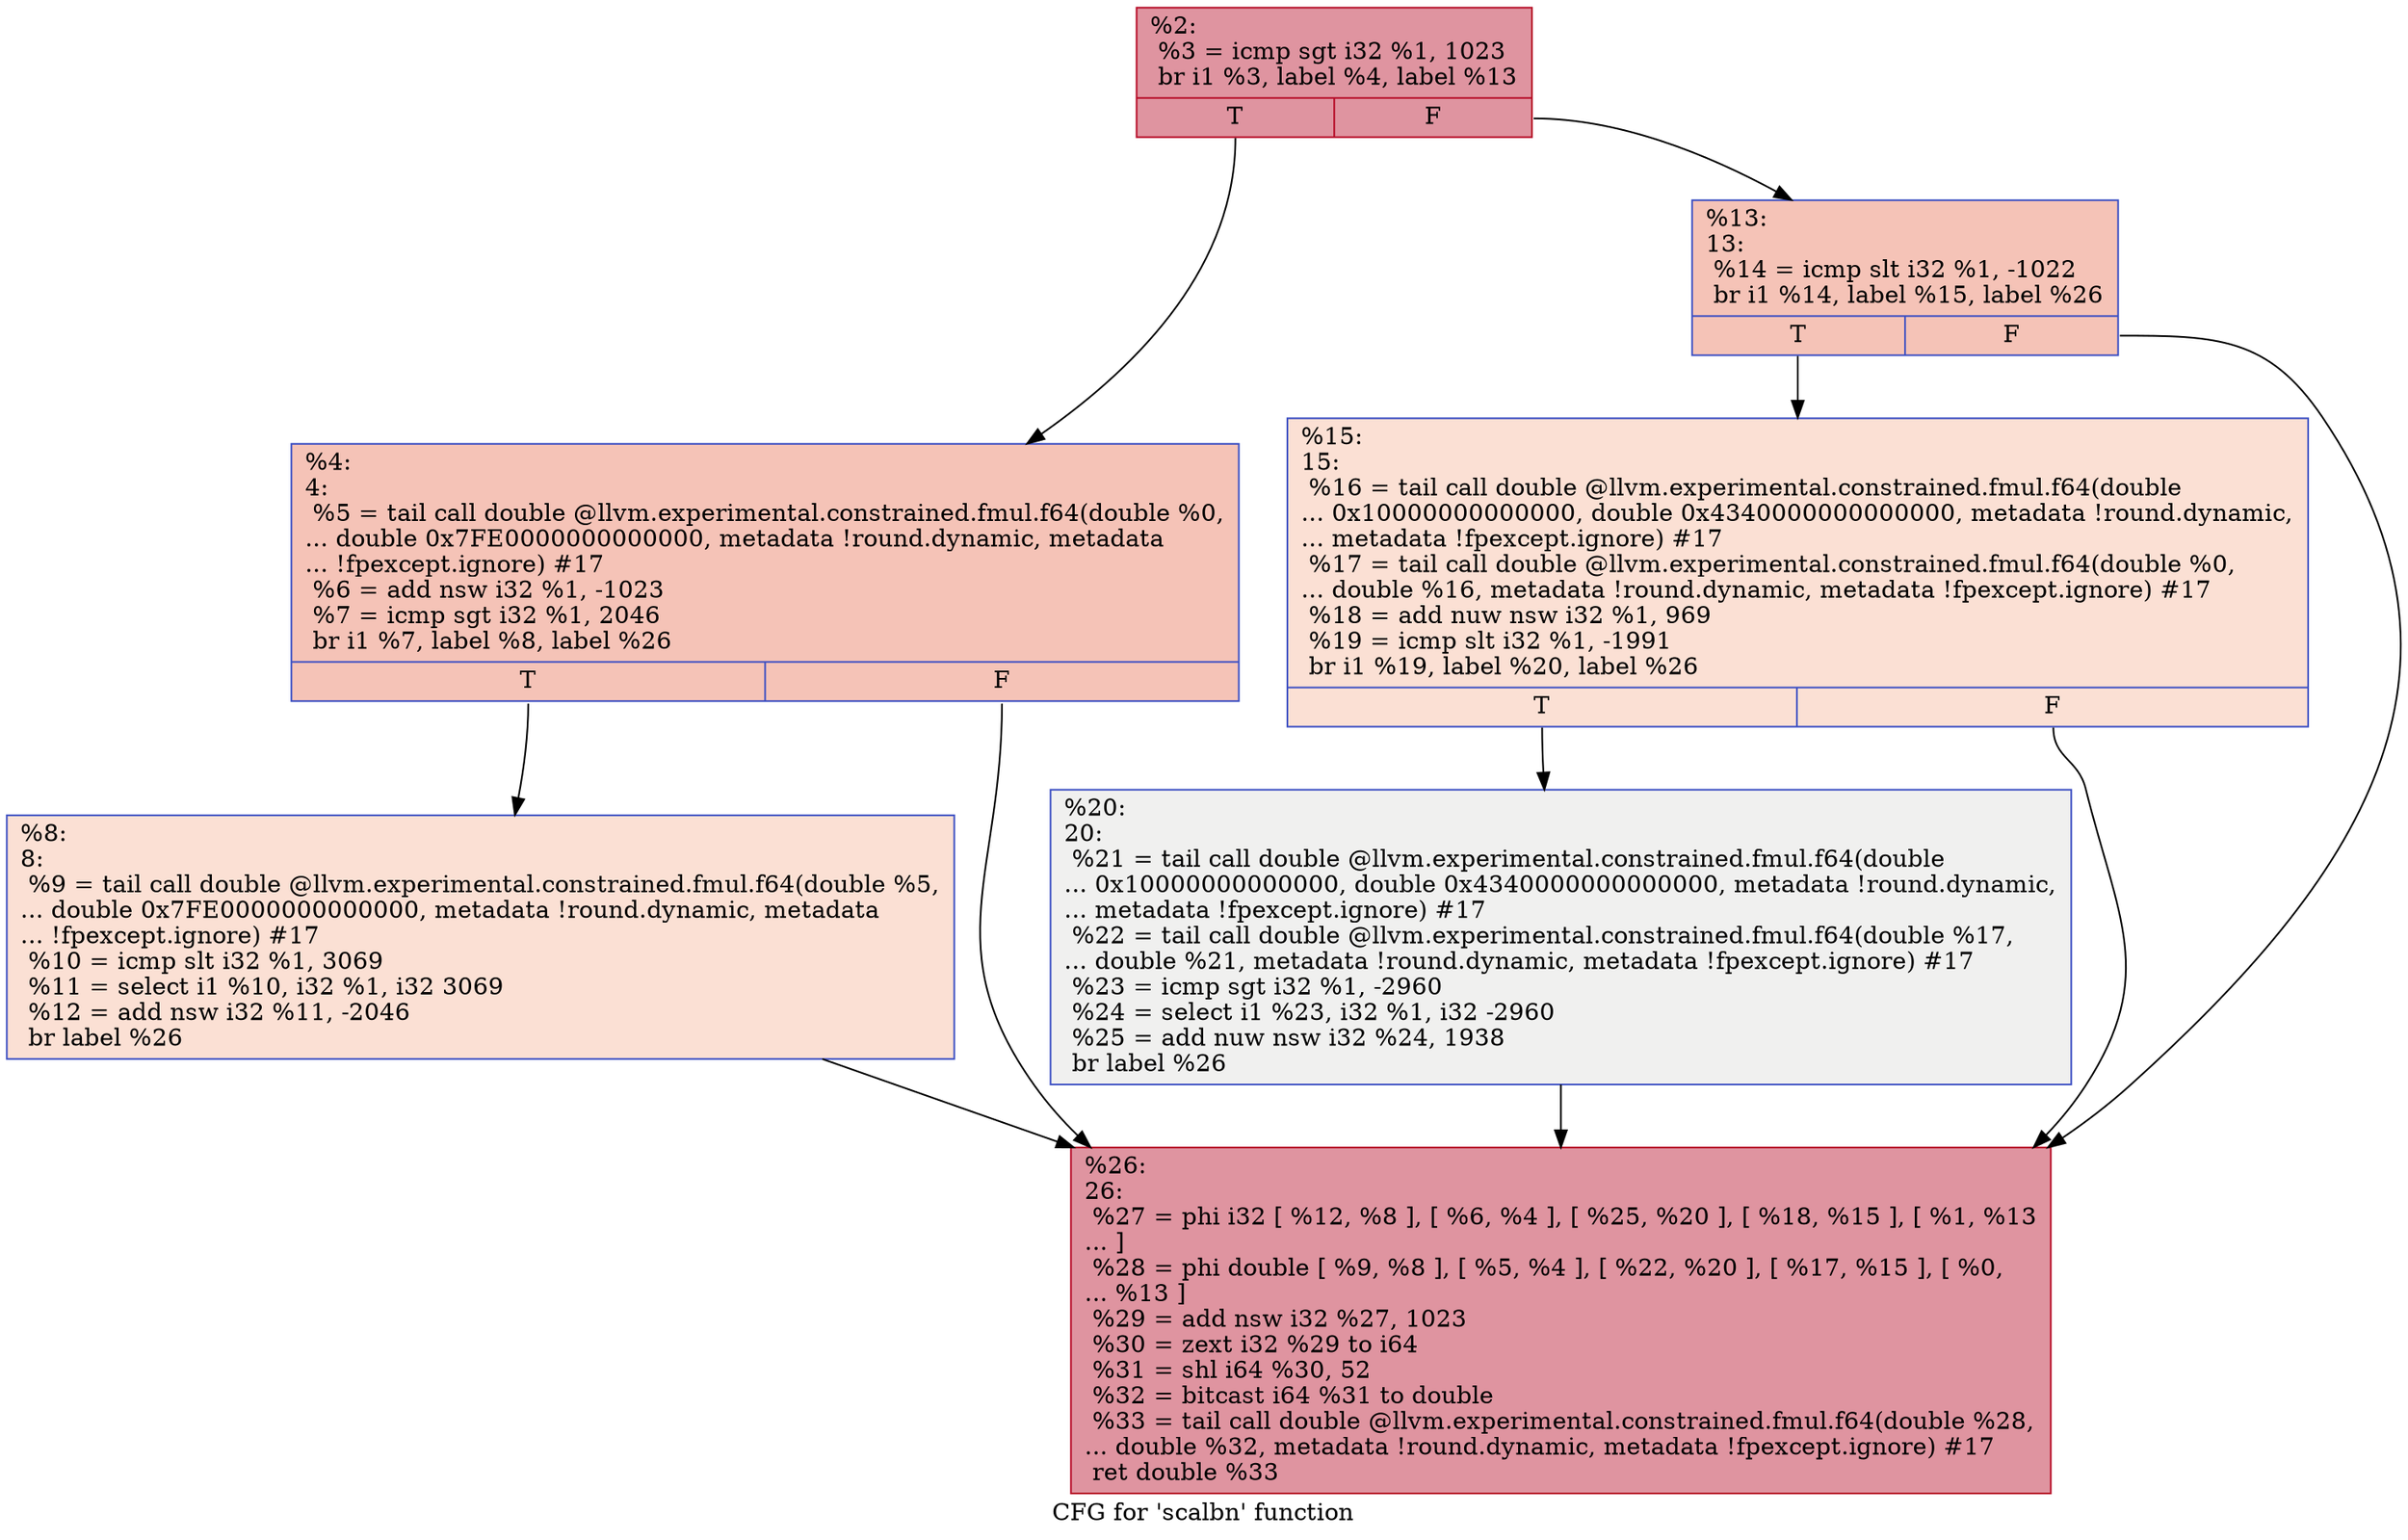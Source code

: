 digraph "CFG for 'scalbn' function" {
	label="CFG for 'scalbn' function";

	Node0x1319560 [shape=record,color="#b70d28ff", style=filled, fillcolor="#b70d2870",label="{%2:\l  %3 = icmp sgt i32 %1, 1023\l  br i1 %3, label %4, label %13\l|{<s0>T|<s1>F}}"];
	Node0x1319560:s0 -> Node0x13195b0;
	Node0x1319560:s1 -> Node0x1319650;
	Node0x13195b0 [shape=record,color="#3d50c3ff", style=filled, fillcolor="#e8765c70",label="{%4:\l4:                                                \l  %5 = tail call double @llvm.experimental.constrained.fmul.f64(double %0,\l... double 0x7FE0000000000000, metadata !round.dynamic, metadata\l... !fpexcept.ignore) #17\l  %6 = add nsw i32 %1, -1023\l  %7 = icmp sgt i32 %1, 2046\l  br i1 %7, label %8, label %26\l|{<s0>T|<s1>F}}"];
	Node0x13195b0:s0 -> Node0x1319600;
	Node0x13195b0:s1 -> Node0x1319740;
	Node0x1319600 [shape=record,color="#3d50c3ff", style=filled, fillcolor="#f7b99e70",label="{%8:\l8:                                                \l  %9 = tail call double @llvm.experimental.constrained.fmul.f64(double %5,\l... double 0x7FE0000000000000, metadata !round.dynamic, metadata\l... !fpexcept.ignore) #17\l  %10 = icmp slt i32 %1, 3069\l  %11 = select i1 %10, i32 %1, i32 3069\l  %12 = add nsw i32 %11, -2046\l  br label %26\l}"];
	Node0x1319600 -> Node0x1319740;
	Node0x1319650 [shape=record,color="#3d50c3ff", style=filled, fillcolor="#e8765c70",label="{%13:\l13:                                               \l  %14 = icmp slt i32 %1, -1022\l  br i1 %14, label %15, label %26\l|{<s0>T|<s1>F}}"];
	Node0x1319650:s0 -> Node0x13196a0;
	Node0x1319650:s1 -> Node0x1319740;
	Node0x13196a0 [shape=record,color="#3d50c3ff", style=filled, fillcolor="#f7b99e70",label="{%15:\l15:                                               \l  %16 = tail call double @llvm.experimental.constrained.fmul.f64(double\l... 0x10000000000000, double 0x4340000000000000, metadata !round.dynamic,\l... metadata !fpexcept.ignore) #17\l  %17 = tail call double @llvm.experimental.constrained.fmul.f64(double %0,\l... double %16, metadata !round.dynamic, metadata !fpexcept.ignore) #17\l  %18 = add nuw nsw i32 %1, 969\l  %19 = icmp slt i32 %1, -1991\l  br i1 %19, label %20, label %26\l|{<s0>T|<s1>F}}"];
	Node0x13196a0:s0 -> Node0x13196f0;
	Node0x13196a0:s1 -> Node0x1319740;
	Node0x13196f0 [shape=record,color="#3d50c3ff", style=filled, fillcolor="#dedcdb70",label="{%20:\l20:                                               \l  %21 = tail call double @llvm.experimental.constrained.fmul.f64(double\l... 0x10000000000000, double 0x4340000000000000, metadata !round.dynamic,\l... metadata !fpexcept.ignore) #17\l  %22 = tail call double @llvm.experimental.constrained.fmul.f64(double %17,\l... double %21, metadata !round.dynamic, metadata !fpexcept.ignore) #17\l  %23 = icmp sgt i32 %1, -2960\l  %24 = select i1 %23, i32 %1, i32 -2960\l  %25 = add nuw nsw i32 %24, 1938\l  br label %26\l}"];
	Node0x13196f0 -> Node0x1319740;
	Node0x1319740 [shape=record,color="#b70d28ff", style=filled, fillcolor="#b70d2870",label="{%26:\l26:                                               \l  %27 = phi i32 [ %12, %8 ], [ %6, %4 ], [ %25, %20 ], [ %18, %15 ], [ %1, %13\l... ]\l  %28 = phi double [ %9, %8 ], [ %5, %4 ], [ %22, %20 ], [ %17, %15 ], [ %0,\l... %13 ]\l  %29 = add nsw i32 %27, 1023\l  %30 = zext i32 %29 to i64\l  %31 = shl i64 %30, 52\l  %32 = bitcast i64 %31 to double\l  %33 = tail call double @llvm.experimental.constrained.fmul.f64(double %28,\l... double %32, metadata !round.dynamic, metadata !fpexcept.ignore) #17\l  ret double %33\l}"];
}
